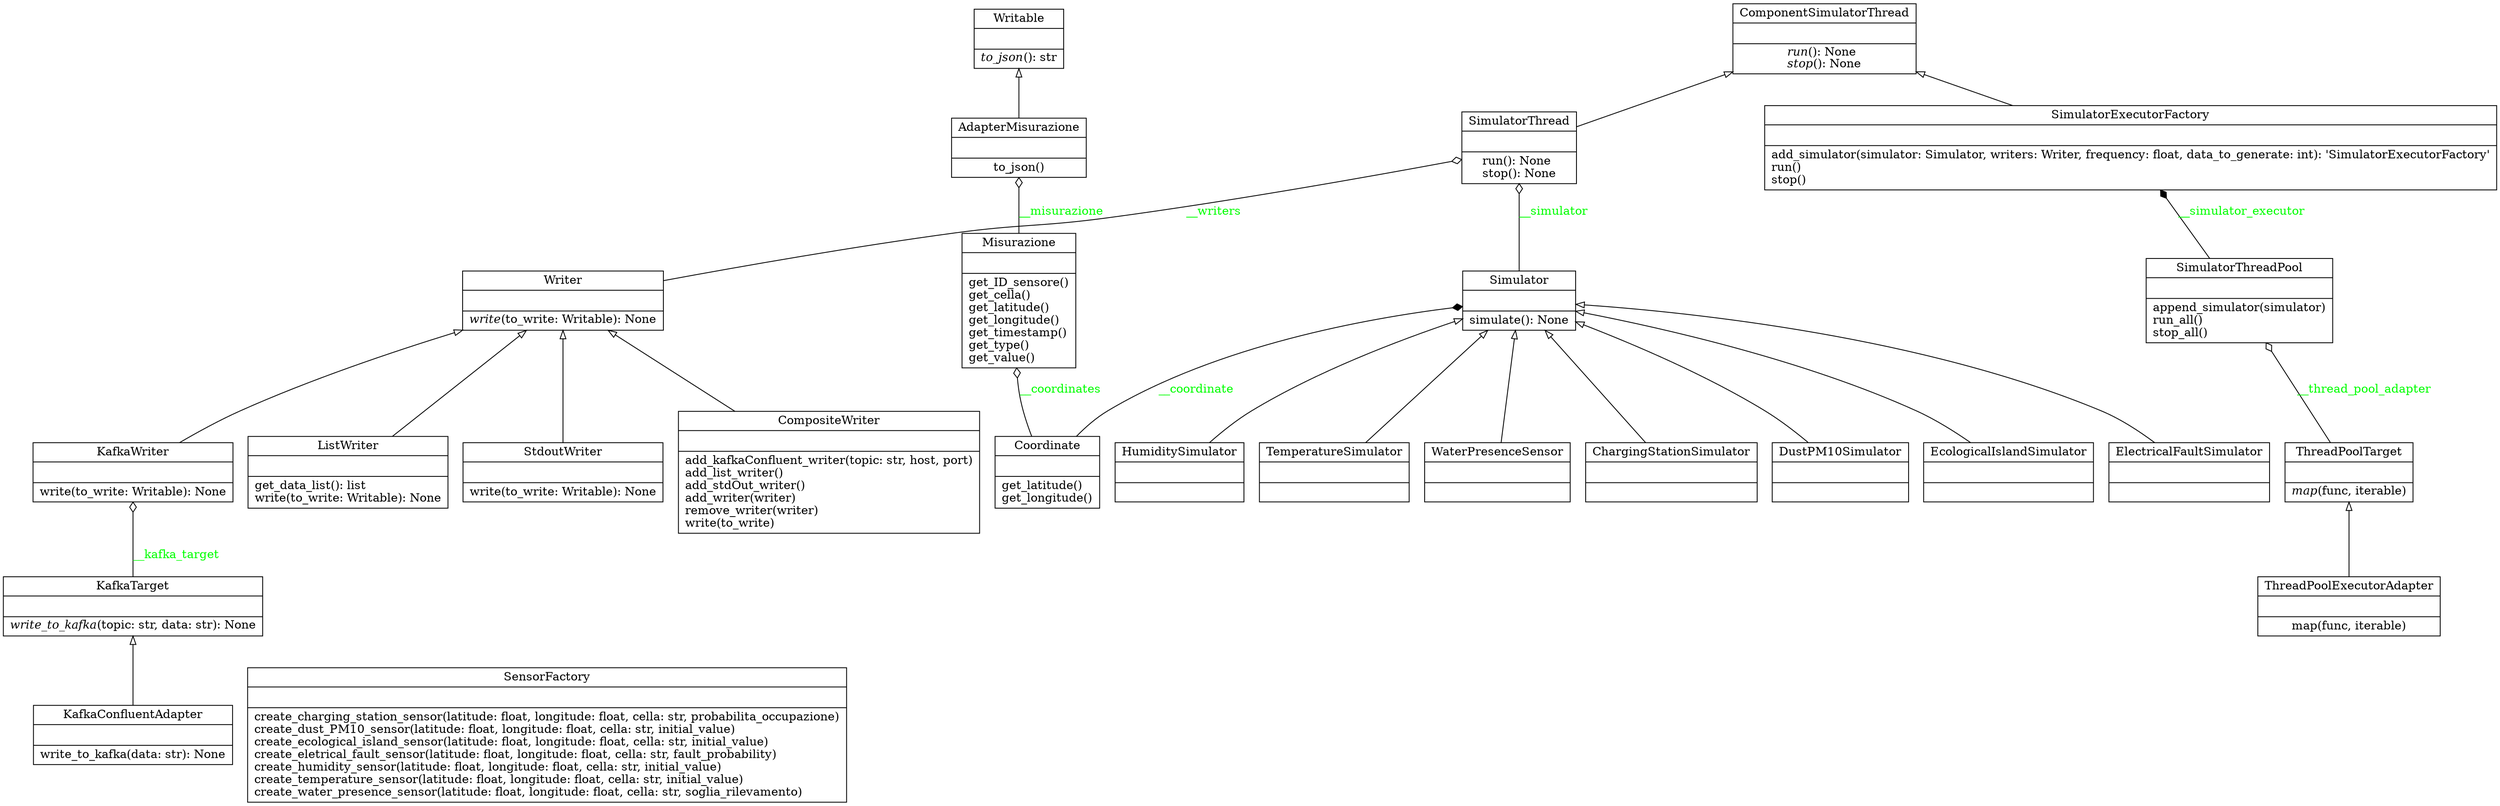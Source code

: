 digraph "classes" {
rankdir=BT
charset="utf-8"
"PythonSensorsSimulator.Model.AdapterMisurazione.AdapterMisurazione" [color="black", fontcolor="black", label=<{AdapterMisurazione|<br ALIGN="LEFT"/>|to_json()<br ALIGN="LEFT"/>}>, shape="record", style="solid"];
"PythonSensorsSimulator.Model.Simulators.ChargingStationSimulator.ChargingStationSimulator" [color="black", fontcolor="black", label=<{ChargingStationSimulator|<br ALIGN="LEFT"/>|}>, shape="record", style="solid"];
"PythonSensorsSimulator.Model.ComponentSimulatorThread.ComponentSimulatorThread" [color="black", fontcolor="black", label=<{ComponentSimulatorThread|<br ALIGN="LEFT"/>|<I>run</I>(): None<br ALIGN="LEFT"/><I>stop</I>(): None<br ALIGN="LEFT"/>}>, shape="record", style="solid"];
"PythonSensorsSimulator.Model.Writers.CompositeWriter.CompositeWriter" [color="black", fontcolor="black", label=<{CompositeWriter|<br ALIGN="LEFT"/>|add_kafkaConfluent_writer(topic: str, host, port)<br ALIGN="LEFT"/>add_list_writer()<br ALIGN="LEFT"/>add_stdOut_writer()<br ALIGN="LEFT"/>add_writer(writer)<br ALIGN="LEFT"/>remove_writer(writer)<br ALIGN="LEFT"/>write(to_write)<br ALIGN="LEFT"/>}>, shape="record", style="solid"];
"PythonSensorsSimulator.Model.Simulators.Coordinate.Coordinate" [color="black", fontcolor="black", label=<{Coordinate|<br ALIGN="LEFT"/>|get_latitude()<br ALIGN="LEFT"/>get_longitude()<br ALIGN="LEFT"/>}>, shape="record", style="solid"];
"PythonSensorsSimulator.Model.Simulators.DustPM10Simulator.DustPM10Simulator" [color="black", fontcolor="black", label=<{DustPM10Simulator|<br ALIGN="LEFT"/>|}>, shape="record", style="solid"];
"PythonSensorsSimulator.Model.Simulators.EcologicalIslandSimulator.EcologicalIslandSimulator" [color="black", fontcolor="black", label=<{EcologicalIslandSimulator|<br ALIGN="LEFT"/>|}>, shape="record", style="solid"];
"PythonSensorsSimulator.Model.Simulators.ElectricalFaultSimulator.ElectricalFaultSimulator" [color="black", fontcolor="black", label=<{ElectricalFaultSimulator|<br ALIGN="LEFT"/>|}>, shape="record", style="solid"];
"PythonSensorsSimulator.Model.Simulators.HumiditySimulator.HumiditySimulator" [color="black", fontcolor="black", label=<{HumiditySimulator|<br ALIGN="LEFT"/>|}>, shape="record", style="solid"];
"PythonSensorsSimulator.Model.Writers.kafkaAdapter.KafkaConfluentAdapter.KafkaConfluentAdapter" [color="black", fontcolor="black", label=<{KafkaConfluentAdapter|<br ALIGN="LEFT"/>|write_to_kafka(data: str): None<br ALIGN="LEFT"/>}>, shape="record", style="solid"];
"PythonSensorsSimulator.Model.Writers.kafkaAdapter.KafkaTarget.KafkaTarget" [color="black", fontcolor="black", label=<{KafkaTarget|<br ALIGN="LEFT"/>|<I>write_to_kafka</I>(topic: str, data: str): None<br ALIGN="LEFT"/>}>, shape="record", style="solid"];
"PythonSensorsSimulator.Model.Writers.KafkaWriter.KafkaWriter" [color="black", fontcolor="black", label=<{KafkaWriter|<br ALIGN="LEFT"/>|write(to_write: Writable): None<br ALIGN="LEFT"/>}>, shape="record", style="solid"];
"PythonSensorsSimulator.Model.Writers.ListWriter.ListWriter" [color="black", fontcolor="black", label=<{ListWriter|<br ALIGN="LEFT"/>|get_data_list(): list<br ALIGN="LEFT"/>write(to_write: Writable): None<br ALIGN="LEFT"/>}>, shape="record", style="solid"];
"PythonSensorsSimulator.Model.Simulators.Misurazione.Misurazione" [color="black", fontcolor="black", label=<{Misurazione|<br ALIGN="LEFT"/>|get_ID_sensore()<br ALIGN="LEFT"/>get_cella()<br ALIGN="LEFT"/>get_latitude()<br ALIGN="LEFT"/>get_longitude()<br ALIGN="LEFT"/>get_timestamp()<br ALIGN="LEFT"/>get_type()<br ALIGN="LEFT"/>get_value()<br ALIGN="LEFT"/>}>, shape="record", style="solid"];
"PythonSensorsSimulator.Model.Simulators.SensorFactory.SensorFactory" [color="black", fontcolor="black", label=<{SensorFactory|<br ALIGN="LEFT"/>|create_charging_station_sensor(latitude: float, longitude: float, cella: str, probabilita_occupazione)<br ALIGN="LEFT"/>create_dust_PM10_sensor(latitude: float, longitude: float, cella: str, initial_value)<br ALIGN="LEFT"/>create_ecological_island_sensor(latitude: float, longitude: float, cella: str, initial_value)<br ALIGN="LEFT"/>create_eletrical_fault_sensor(latitude: float, longitude: float, cella: str, fault_probability)<br ALIGN="LEFT"/>create_humidity_sensor(latitude: float, longitude: float, cella: str, initial_value)<br ALIGN="LEFT"/>create_temperature_sensor(latitude: float, longitude: float, cella: str, initial_value)<br ALIGN="LEFT"/>create_water_presence_sensor(latitude: float, longitude: float, cella: str, soglia_rilevamento)<br ALIGN="LEFT"/>}>, shape="record", style="solid"];
"PythonSensorsSimulator.Model.Simulators.Simulator.Simulator" [color="black", fontcolor="black", label=<{Simulator|<br ALIGN="LEFT"/>|simulate(): None<br ALIGN="LEFT"/>}>, shape="record", style="solid"];
"PythonSensorsSimulator.Model.SimulatorExecutorFactory.SimulatorExecutorFactory" [color="black", fontcolor="black", label=<{SimulatorExecutorFactory|<br ALIGN="LEFT"/>|add_simulator(simulator: Simulator, writers: Writer, frequency: float, data_to_generate: int): 'SimulatorExecutorFactory'<br ALIGN="LEFT"/>run()<br ALIGN="LEFT"/>stop()<br ALIGN="LEFT"/>}>, shape="record", style="solid"];
"PythonSensorsSimulator.Model.SimulatorThread.SimulatorThread" [color="black", fontcolor="black", label=<{SimulatorThread|<br ALIGN="LEFT"/>|run(): None<br ALIGN="LEFT"/>stop(): None<br ALIGN="LEFT"/>}>, shape="record", style="solid"];
"PythonSensorsSimulator.Model.SimulatorThreadPool.SimulatorThreadPool" [color="black", fontcolor="black", label=<{SimulatorThreadPool|<br ALIGN="LEFT"/>|append_simulator(simulator)<br ALIGN="LEFT"/>run_all()<br ALIGN="LEFT"/>stop_all()<br ALIGN="LEFT"/>}>, shape="record", style="solid"];
"PythonSensorsSimulator.Model.Writers.StdoutWriter.StdoutWriter" [color="black", fontcolor="black", label=<{StdoutWriter|<br ALIGN="LEFT"/>|write(to_write: Writable): None<br ALIGN="LEFT"/>}>, shape="record", style="solid"];
"PythonSensorsSimulator.Model.Simulators.TemperatureSimulator.TemperatureSimulator" [color="black", fontcolor="black", label=<{TemperatureSimulator|<br ALIGN="LEFT"/>|}>, shape="record", style="solid"];
"PythonSensorsSimulator.Model.ThreadPoolAdapter.ThreadPoolExecutorAdapter.ThreadPoolExecutorAdapter" [color="black", fontcolor="black", label=<{ThreadPoolExecutorAdapter|<br ALIGN="LEFT"/>|map(func, iterable)<br ALIGN="LEFT"/>}>, shape="record", style="solid"];
"PythonSensorsSimulator.Model.ThreadPoolAdapter.ThreadPoolTarget.ThreadPoolTarget" [color="black", fontcolor="black", label=<{ThreadPoolTarget|<br ALIGN="LEFT"/>|<I>map</I>(func, iterable)<br ALIGN="LEFT"/>}>, shape="record", style="solid"];
"PythonSensorsSimulator.Model.Simulators.WaterPresenceSensor.WaterPresenceSensor" [color="black", fontcolor="black", label=<{WaterPresenceSensor|<br ALIGN="LEFT"/>|}>, shape="record", style="solid"];
"PythonSensorsSimulator.Model.Writers.Writable.Writable" [color="black", fontcolor="black", label=<{Writable|<br ALIGN="LEFT"/>|<I>to_json</I>(): str<br ALIGN="LEFT"/>}>, shape="record", style="solid"];
"PythonSensorsSimulator.Model.Writers.Writer.Writer" [color="black", fontcolor="black", label=<{Writer|<br ALIGN="LEFT"/>|<I>write</I>(to_write: Writable): None<br ALIGN="LEFT"/>}>, shape="record", style="solid"];
"PythonSensorsSimulator.Model.AdapterMisurazione.AdapterMisurazione" -> "PythonSensorsSimulator.Model.Writers.Writable.Writable" [arrowhead="empty", arrowtail="none"];
"PythonSensorsSimulator.Model.SimulatorExecutorFactory.SimulatorExecutorFactory" -> "PythonSensorsSimulator.Model.ComponentSimulatorThread.ComponentSimulatorThread" [arrowhead="empty", arrowtail="none"];
"PythonSensorsSimulator.Model.SimulatorThread.SimulatorThread" -> "PythonSensorsSimulator.Model.ComponentSimulatorThread.ComponentSimulatorThread" [arrowhead="empty", arrowtail="none"];
"PythonSensorsSimulator.Model.Simulators.ChargingStationSimulator.ChargingStationSimulator" -> "PythonSensorsSimulator.Model.Simulators.Simulator.Simulator" [arrowhead="empty", arrowtail="none"];
"PythonSensorsSimulator.Model.Simulators.DustPM10Simulator.DustPM10Simulator" -> "PythonSensorsSimulator.Model.Simulators.Simulator.Simulator" [arrowhead="empty", arrowtail="none"];
"PythonSensorsSimulator.Model.Simulators.EcologicalIslandSimulator.EcologicalIslandSimulator" -> "PythonSensorsSimulator.Model.Simulators.Simulator.Simulator" [arrowhead="empty", arrowtail="none"];
"PythonSensorsSimulator.Model.Simulators.ElectricalFaultSimulator.ElectricalFaultSimulator" -> "PythonSensorsSimulator.Model.Simulators.Simulator.Simulator" [arrowhead="empty", arrowtail="none"];
"PythonSensorsSimulator.Model.Simulators.HumiditySimulator.HumiditySimulator" -> "PythonSensorsSimulator.Model.Simulators.Simulator.Simulator" [arrowhead="empty", arrowtail="none"];
"PythonSensorsSimulator.Model.Simulators.TemperatureSimulator.TemperatureSimulator" -> "PythonSensorsSimulator.Model.Simulators.Simulator.Simulator" [arrowhead="empty", arrowtail="none"];
"PythonSensorsSimulator.Model.Simulators.WaterPresenceSensor.WaterPresenceSensor" -> "PythonSensorsSimulator.Model.Simulators.Simulator.Simulator" [arrowhead="empty", arrowtail="none"];
"PythonSensorsSimulator.Model.ThreadPoolAdapter.ThreadPoolExecutorAdapter.ThreadPoolExecutorAdapter" -> "PythonSensorsSimulator.Model.ThreadPoolAdapter.ThreadPoolTarget.ThreadPoolTarget" [arrowhead="empty", arrowtail="none"];
"PythonSensorsSimulator.Model.Writers.CompositeWriter.CompositeWriter" -> "PythonSensorsSimulator.Model.Writers.Writer.Writer" [arrowhead="empty", arrowtail="none"];
"PythonSensorsSimulator.Model.Writers.KafkaWriter.KafkaWriter" -> "PythonSensorsSimulator.Model.Writers.Writer.Writer" [arrowhead="empty", arrowtail="none"];
"PythonSensorsSimulator.Model.Writers.ListWriter.ListWriter" -> "PythonSensorsSimulator.Model.Writers.Writer.Writer" [arrowhead="empty", arrowtail="none"];
"PythonSensorsSimulator.Model.Writers.StdoutWriter.StdoutWriter" -> "PythonSensorsSimulator.Model.Writers.Writer.Writer" [arrowhead="empty", arrowtail="none"];
"PythonSensorsSimulator.Model.Writers.kafkaAdapter.KafkaConfluentAdapter.KafkaConfluentAdapter" -> "PythonSensorsSimulator.Model.Writers.kafkaAdapter.KafkaTarget.KafkaTarget" [arrowhead="empty", arrowtail="none"];
"PythonSensorsSimulator.Model.SimulatorThreadPool.SimulatorThreadPool" -> "PythonSensorsSimulator.Model.SimulatorExecutorFactory.SimulatorExecutorFactory" [arrowhead="diamond", arrowtail="none", fontcolor="green", label="__simulator_executor", style="solid"];
"PythonSensorsSimulator.Model.Simulators.Coordinate.Coordinate" -> "PythonSensorsSimulator.Model.Simulators.Simulator.Simulator" [arrowhead="diamond", arrowtail="none", fontcolor="green", label="__coordinate", style="solid"];
"PythonSensorsSimulator.Model.Simulators.Coordinate.Coordinate" -> "PythonSensorsSimulator.Model.Simulators.Misurazione.Misurazione" [arrowhead="odiamond", arrowtail="none", fontcolor="green", label="__coordinates", style="solid"];
"PythonSensorsSimulator.Model.Simulators.Misurazione.Misurazione" -> "PythonSensorsSimulator.Model.AdapterMisurazione.AdapterMisurazione" [arrowhead="odiamond", arrowtail="none", fontcolor="green", label="__misurazione", style="solid"];
"PythonSensorsSimulator.Model.Simulators.Simulator.Simulator" -> "PythonSensorsSimulator.Model.SimulatorThread.SimulatorThread" [arrowhead="odiamond", arrowtail="none", fontcolor="green", label="__simulator", style="solid"];
"PythonSensorsSimulator.Model.ThreadPoolAdapter.ThreadPoolTarget.ThreadPoolTarget" -> "PythonSensorsSimulator.Model.SimulatorThreadPool.SimulatorThreadPool" [arrowhead="odiamond", arrowtail="none", fontcolor="green", label="__thread_pool_adapter", style="solid"];
"PythonSensorsSimulator.Model.Writers.Writer.Writer" -> "PythonSensorsSimulator.Model.SimulatorThread.SimulatorThread" [arrowhead="odiamond", arrowtail="none", fontcolor="green", label="__writers", style="solid"];
"PythonSensorsSimulator.Model.Writers.kafkaAdapter.KafkaTarget.KafkaTarget" -> "PythonSensorsSimulator.Model.Writers.KafkaWriter.KafkaWriter" [arrowhead="odiamond", arrowtail="none", fontcolor="green", label="__kafka_target", style="solid"];
}

